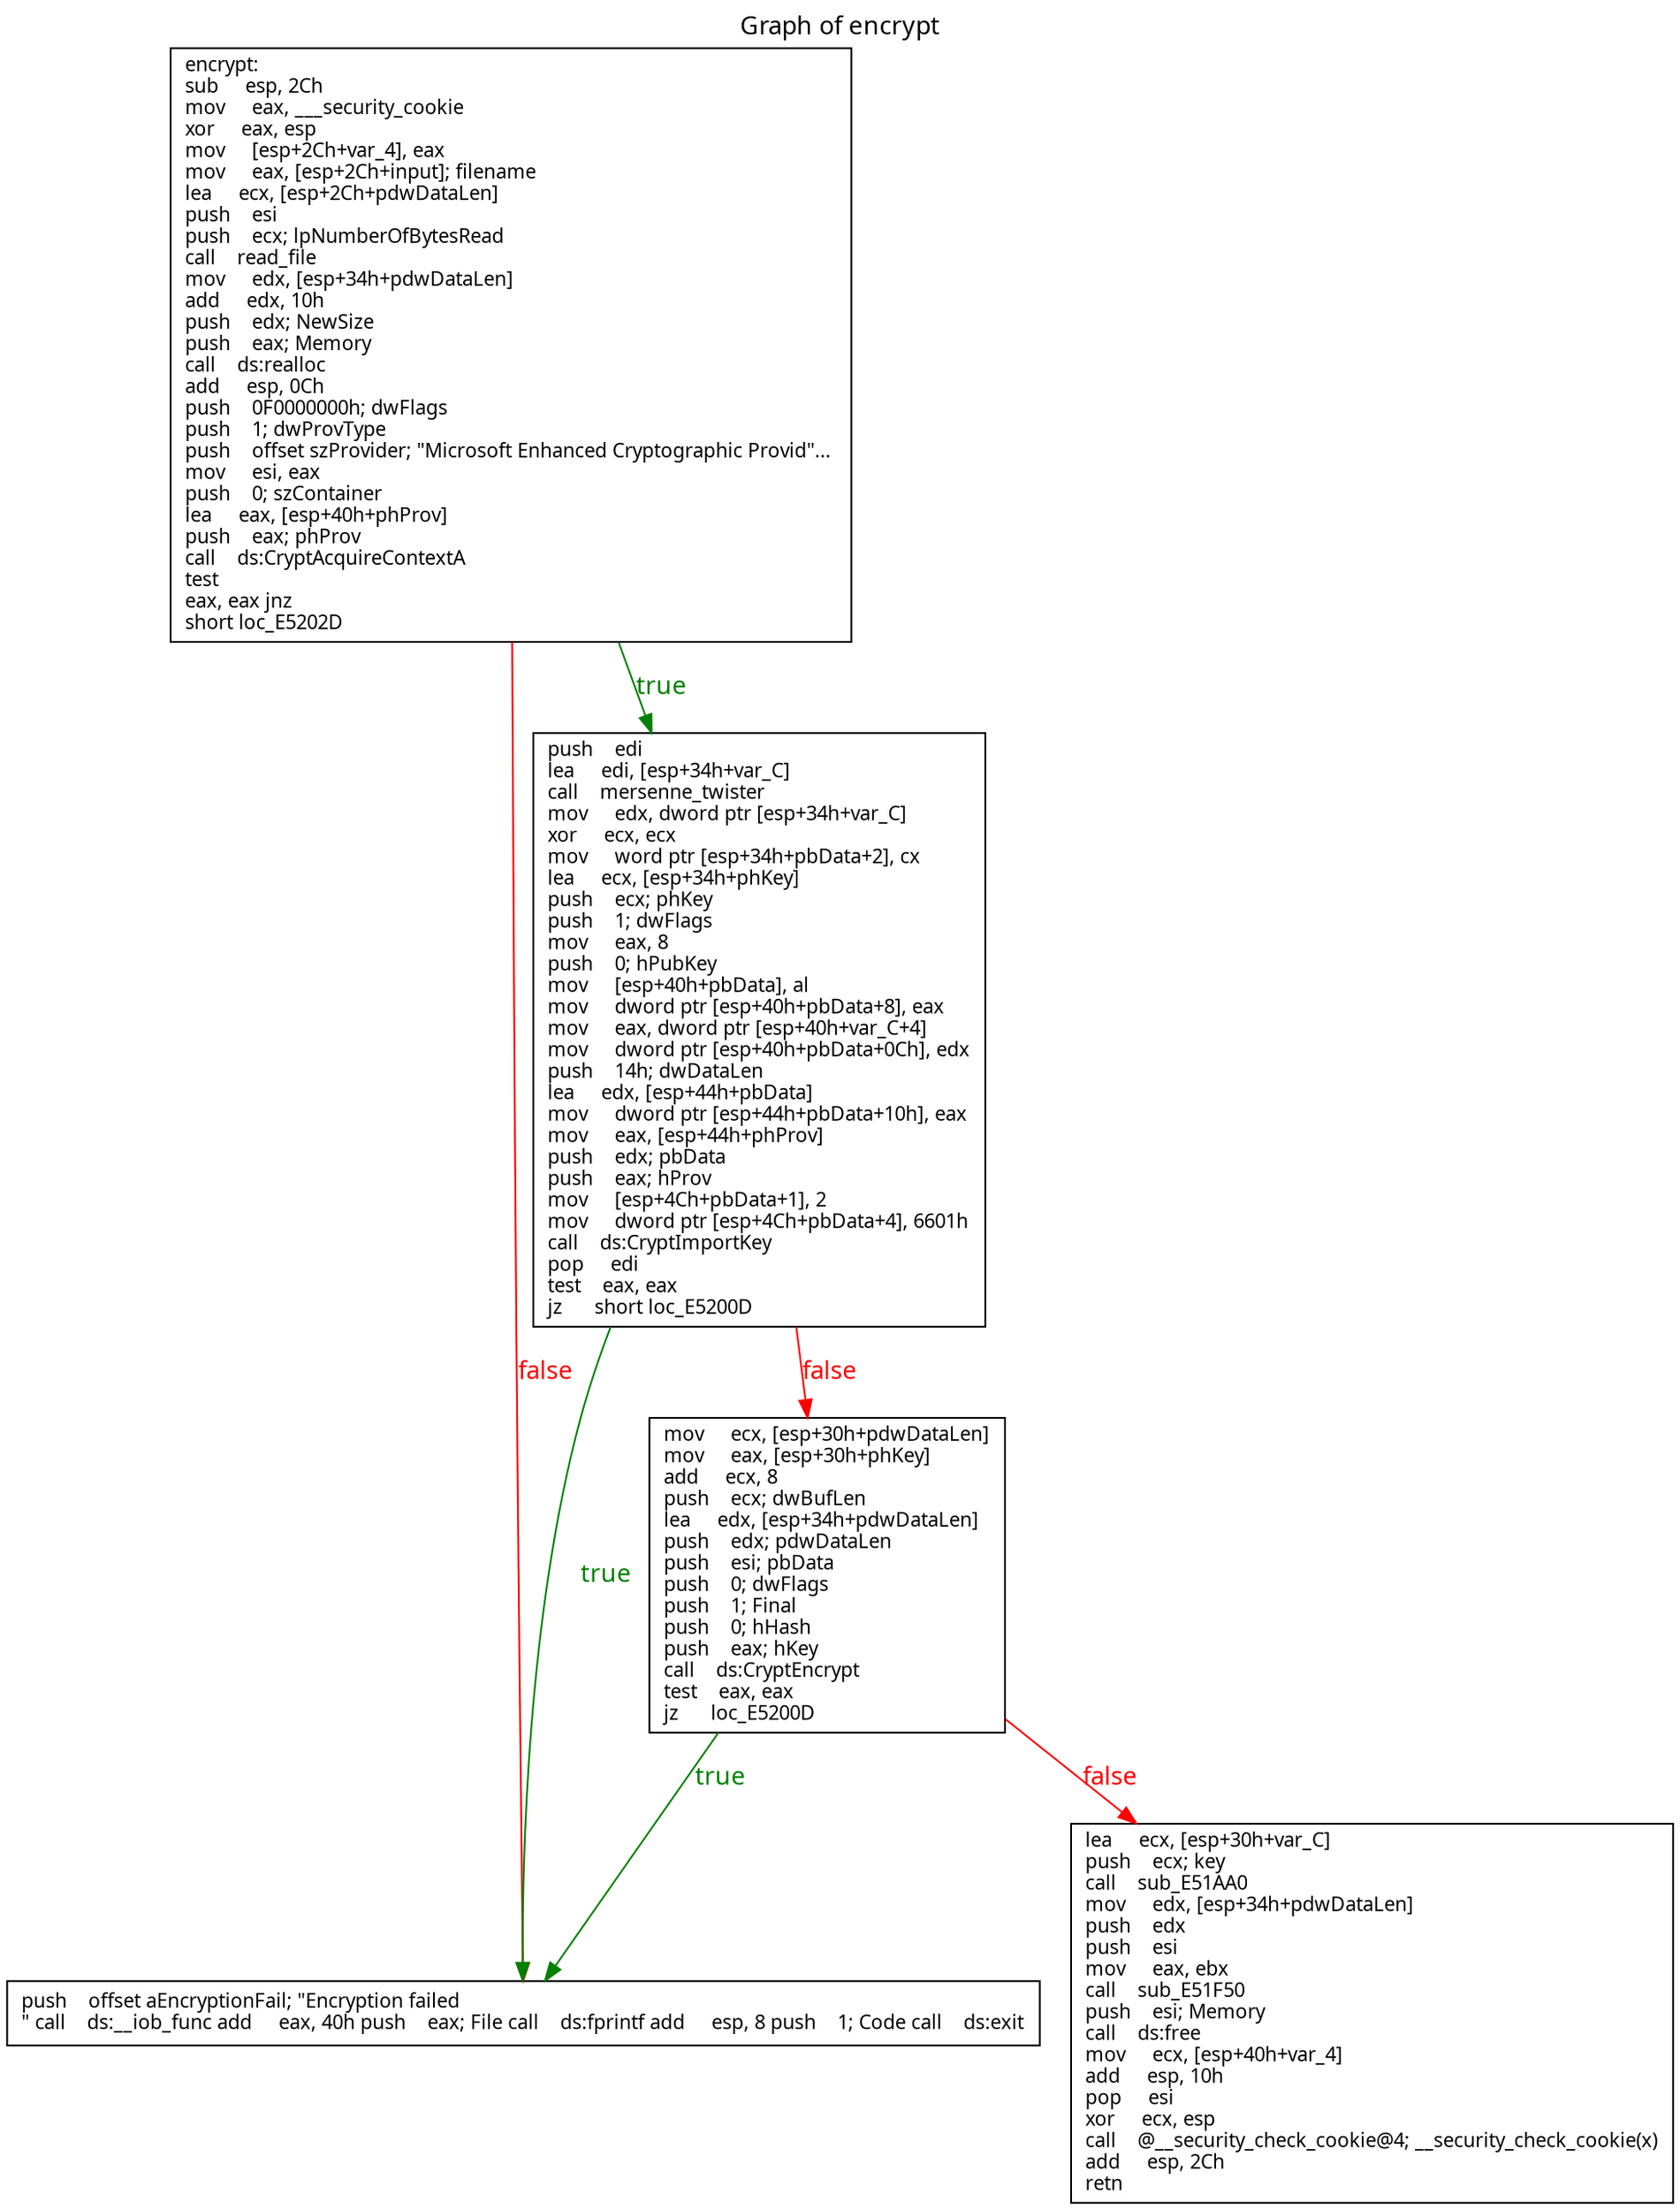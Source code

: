 digraph GRAPH_0 {

  // Generated by Graph::Easy 0.76 at Fri Feb 28 22:49:11 2020

  edge [ arrowhead=normal,     fontname="Source Code Pro" ];
  graph [
    label="Graph of encrypt",
    fontname="Source Code Pro",
    labelloc=top ];
  node [
    fillcolor=white,
    fontsize=11,
    fontname="Source Code Pro"
    shape=box,
    style=filled ];

  0 [ label="encrypt:\lsub     esp, 2Ch\lmov     eax, ___security_cookie\lxor     eax, esp\lmov     [esp+2Ch+var_4], eax\lmov     eax, [esp+2Ch+input]; filename\llea     ecx, [esp+2Ch+pdwDataLen]\lpush    esi\lpush    ecx; lpNumberOfBytesRead\lcall    read_file\lmov     edx, [esp+34h+pdwDataLen]\ladd     edx, 10h\lpush    edx; NewSize\lpush    eax; Memory\lcall    ds:realloc\ladd     esp, 0Ch\lpush    0F0000000h; dwFlags\lpush    1; dwProvType\lpush    offset szProvider; \"Microsoft Enhanced Cryptographic Provid\"... \lmov     esi, eax \lpush    0; szContainer \llea     eax, [esp+40h+phProv] \lpush    eax; phProv \lcall    ds:CryptAcquireContextA \ltest    \leax, eax jnz     \lshort loc_E5202D\l", rank=0 ]
  1 [ label="push    offset aEncryptionFail; \"Encryption failed\l\" call    ds:__iob_func add     eax, 40h push    eax; File call    ds:fprintf add     esp, 8 push    1; Code call    ds:exit\l", rank=5 ]
  2 [ label="push    edi\llea     edi, [esp+34h+var_C]\lcall    mersenne_twister\lmov     edx, dword ptr [esp+34h+var_C]\lxor     ecx, ecx\lmov     word ptr [esp+34h+pbData+2], cx\llea     ecx, [esp+34h+phKey]\lpush    ecx; phKey\lpush    1; dwFlags\lmov     eax, 8\lpush    0; hPubKey\lmov     [esp+40h+pbData], al\lmov     dword ptr [esp+40h+pbData+8], eax\lmov     eax, dword ptr [esp+40h+var_C+4]\lmov     dword ptr [esp+40h+pbData+0Ch], edx\lpush    14h; dwDataLen\llea     edx, [esp+44h+pbData]\lmov     dword ptr [esp+44h+pbData+10h], eax\lmov     eax, [esp+44h+phProv]\lpush    edx; pbData\lpush    eax; hProv\lmov     [esp+4Ch+pbData+1], 2\lmov     dword ptr [esp+4Ch+pbData+4], 6601h\lcall    ds:CryptImportKey\lpop     edi\ltest    eax, eax\ljz      short loc_E5200D\l" ]
  3 [ label="mov     ecx, [esp+30h+pdwDataLen]\lmov     eax, [esp+30h+phKey]\ladd     ecx, 8\lpush    ecx; dwBufLen\llea     edx, [esp+34h+pdwDataLen]\lpush    edx; pdwDataLen\lpush    esi; pbData\lpush    0; dwFlags\lpush    1; Final\lpush    0; hHash\lpush    eax; hKey\lcall    ds:CryptEncrypt\ltest    eax, eax\ljz      loc_E5200D\l" ]
  4 [ label="lea     ecx, [esp+30h+var_C]\lpush    ecx; key\lcall    sub_E51AA0\lmov     edx, [esp+34h+pdwDataLen]\lpush    edx\lpush    esi\lmov     eax, ebx\lcall    sub_E51F50\lpush    esi; Memory\lcall    ds:free\lmov     ecx, [esp+40h+var_4]\ladd     esp, 10h\lpop     esi\lxor     ecx, esp\lcall    @__security_check_cookie@4; __security_check_cookie(x)\ladd     esp, 2Ch\lretn\l", rank=5 ]

  0 -> 2 [ color="#008000", fontcolor="#008000", label=true ]
  0 -> 1 [ color="#ff0000", fontcolor="#ff0000", label=false ]
  2 -> 3 [ color="#ff0000", fontcolor="#ff0000", label=false ]
  2 -> 1 [ color="#008000", fontcolor="#008000", label=true ]
  3 -> 4 [ color="#ff0000", fontcolor="#ff0000", label=false ]
  3 -> 1 [ color="#008000", fontcolor="#008000", label=true ]

}
